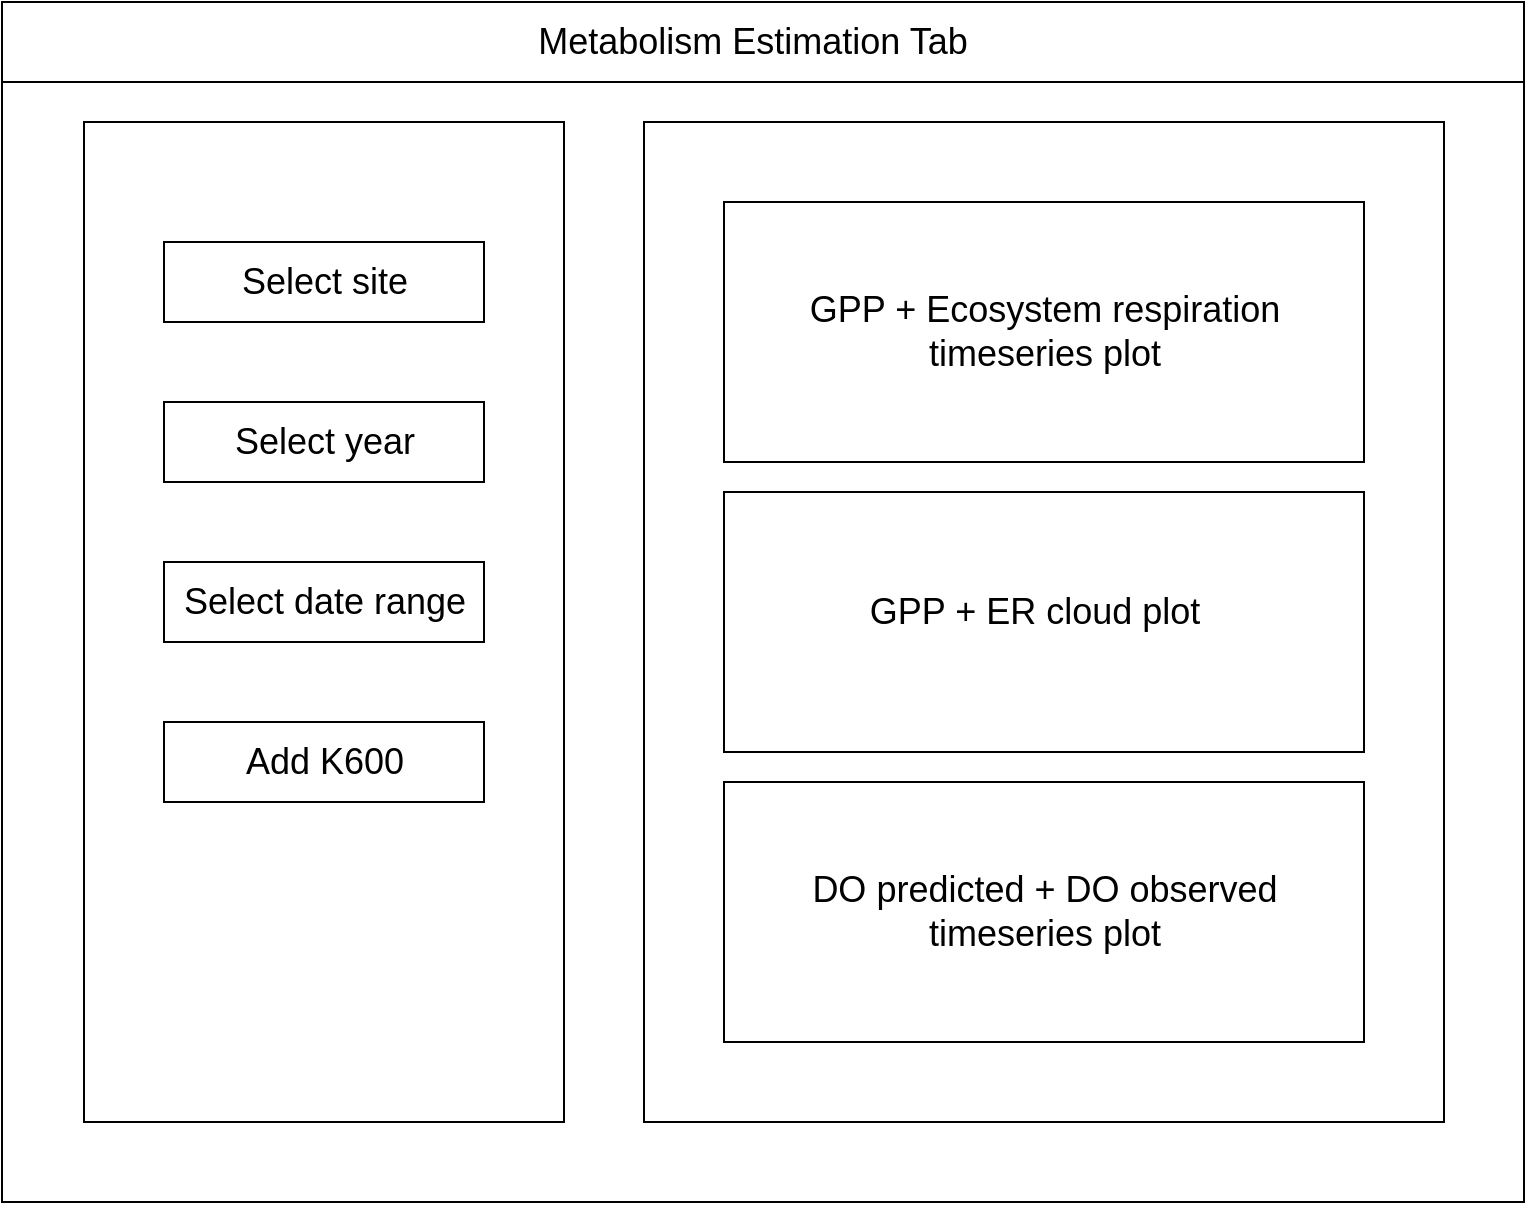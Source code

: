 <mxfile version="15.3.5" type="github">
  <diagram id="k9AqJFTYgDNyhYzo5oNE" name="Page-1">
    <mxGraphModel dx="1426" dy="821" grid="1" gridSize="10" guides="1" tooltips="1" connect="1" arrows="1" fold="1" page="1" pageScale="1" pageWidth="827" pageHeight="670" math="0" shadow="0">
      <root>
        <mxCell id="0" />
        <mxCell id="1" parent="0" />
        <mxCell id="kmwr0jCoPVM3JByVszYf-2" value="" style="rounded=0;whiteSpace=wrap;html=1;hachureGap=4;pointerEvents=0;fillColor=default;" vertex="1" parent="1">
          <mxGeometry x="39" y="40" width="761" height="600" as="geometry" />
        </mxCell>
        <mxCell id="kmwr0jCoPVM3JByVszYf-4" value="" style="rounded=0;whiteSpace=wrap;html=1;hachureGap=4;pointerEvents=0;fillColor=none;" vertex="1" parent="1">
          <mxGeometry x="80" y="100" width="240" height="500" as="geometry" />
        </mxCell>
        <mxCell id="kmwr0jCoPVM3JByVszYf-5" value="" style="rounded=0;whiteSpace=wrap;html=1;hachureGap=4;pointerEvents=0;fillColor=none;" vertex="1" parent="1">
          <mxGeometry x="360" y="100" width="400" height="500" as="geometry" />
        </mxCell>
        <mxCell id="kmwr0jCoPVM3JByVszYf-6" value="" style="rounded=0;whiteSpace=wrap;html=1;hachureGap=4;pointerEvents=0;fillColor=none;" vertex="1" parent="1">
          <mxGeometry x="39" y="40" width="761" height="40" as="geometry" />
        </mxCell>
        <mxCell id="kmwr0jCoPVM3JByVszYf-7" value="&lt;font style=&quot;font-size: 18px&quot;&gt;Metabolism Estimation Tab&lt;/font&gt;" style="text;html=1;align=center;verticalAlign=middle;resizable=0;points=[];autosize=1;strokeColor=none;fillColor=none;" vertex="1" parent="1">
          <mxGeometry x="294" y="50" width="240" height="20" as="geometry" />
        </mxCell>
        <mxCell id="kmwr0jCoPVM3JByVszYf-8" value="" style="rounded=0;whiteSpace=wrap;html=1;hachureGap=4;pointerEvents=0;fillColor=none;" vertex="1" parent="1">
          <mxGeometry x="400" y="140" width="320" height="130" as="geometry" />
        </mxCell>
        <mxCell id="kmwr0jCoPVM3JByVszYf-10" value="&lt;font style=&quot;font-size: 18px&quot;&gt;GPP + Ecosystem respiration&lt;br&gt;timeseries plot&lt;br&gt;&lt;/font&gt;" style="text;html=1;align=center;verticalAlign=middle;resizable=0;points=[];autosize=1;strokeColor=none;fillColor=none;" vertex="1" parent="1">
          <mxGeometry x="430" y="185" width="260" height="40" as="geometry" />
        </mxCell>
        <mxCell id="kmwr0jCoPVM3JByVszYf-11" value="&lt;font style=&quot;font-size: 18px&quot;&gt;DO predicted + DO observed&lt;br&gt;timeseries&amp;nbsp;plot&lt;br&gt;&lt;/font&gt;" style="text;html=1;align=center;verticalAlign=middle;resizable=0;points=[];autosize=1;strokeColor=none;fillColor=none;" vertex="1" parent="1">
          <mxGeometry x="435" y="475" width="250" height="40" as="geometry" />
        </mxCell>
        <mxCell id="kmwr0jCoPVM3JByVszYf-12" value="" style="rounded=0;whiteSpace=wrap;html=1;hachureGap=4;pointerEvents=0;fillColor=none;" vertex="1" parent="1">
          <mxGeometry x="120" y="160" width="160" height="40" as="geometry" />
        </mxCell>
        <mxCell id="kmwr0jCoPVM3JByVszYf-13" value="" style="rounded=0;whiteSpace=wrap;html=1;hachureGap=4;pointerEvents=0;fillColor=none;" vertex="1" parent="1">
          <mxGeometry x="120" y="240" width="160" height="40" as="geometry" />
        </mxCell>
        <mxCell id="kmwr0jCoPVM3JByVszYf-14" value="" style="rounded=0;whiteSpace=wrap;html=1;hachureGap=4;pointerEvents=0;fillColor=none;" vertex="1" parent="1">
          <mxGeometry x="120" y="320" width="160" height="40" as="geometry" />
        </mxCell>
        <mxCell id="kmwr0jCoPVM3JByVszYf-15" value="&lt;font style=&quot;font-size: 18px&quot;&gt;Select site&lt;br&gt;&lt;/font&gt;" style="text;html=1;align=center;verticalAlign=middle;resizable=0;points=[];autosize=1;strokeColor=none;fillColor=none;" vertex="1" parent="1">
          <mxGeometry x="150" y="170" width="100" height="20" as="geometry" />
        </mxCell>
        <mxCell id="kmwr0jCoPVM3JByVszYf-16" value="&lt;font style=&quot;font-size: 18px&quot;&gt;Select year&lt;br&gt;&lt;/font&gt;" style="text;html=1;align=center;verticalAlign=middle;resizable=0;points=[];autosize=1;strokeColor=none;fillColor=none;" vertex="1" parent="1">
          <mxGeometry x="145" y="250" width="110" height="20" as="geometry" />
        </mxCell>
        <mxCell id="kmwr0jCoPVM3JByVszYf-17" value="&lt;font style=&quot;font-size: 18px&quot;&gt;Select date range&lt;br&gt;&lt;/font&gt;" style="text;html=1;align=center;verticalAlign=middle;resizable=0;points=[];autosize=1;strokeColor=none;fillColor=none;" vertex="1" parent="1">
          <mxGeometry x="120" y="330" width="160" height="20" as="geometry" />
        </mxCell>
        <mxCell id="kmwr0jCoPVM3JByVszYf-20" value="" style="rounded=0;whiteSpace=wrap;html=1;hachureGap=4;pointerEvents=0;fillColor=none;" vertex="1" parent="1">
          <mxGeometry x="400" y="285" width="320" height="130" as="geometry" />
        </mxCell>
        <mxCell id="kmwr0jCoPVM3JByVszYf-21" value="" style="rounded=0;whiteSpace=wrap;html=1;hachureGap=4;pointerEvents=0;fillColor=none;" vertex="1" parent="1">
          <mxGeometry x="400" y="430" width="320" height="130" as="geometry" />
        </mxCell>
        <mxCell id="kmwr0jCoPVM3JByVszYf-22" value="&lt;font style=&quot;font-size: 18px&quot;&gt;GPP + ER&amp;nbsp;cloud plot&lt;br&gt;&lt;/font&gt;" style="text;html=1;align=center;verticalAlign=middle;resizable=0;points=[];autosize=1;strokeColor=none;fillColor=none;" vertex="1" parent="1">
          <mxGeometry x="465" y="335" width="180" height="20" as="geometry" />
        </mxCell>
        <mxCell id="kmwr0jCoPVM3JByVszYf-23" value="" style="rounded=0;whiteSpace=wrap;html=1;hachureGap=4;pointerEvents=0;fillColor=none;" vertex="1" parent="1">
          <mxGeometry x="120" y="400" width="160" height="40" as="geometry" />
        </mxCell>
        <mxCell id="kmwr0jCoPVM3JByVszYf-24" value="&lt;font style=&quot;font-size: 18px&quot;&gt;Add K600&lt;br&gt;&lt;/font&gt;" style="text;html=1;align=center;verticalAlign=middle;resizable=0;points=[];autosize=1;strokeColor=none;fillColor=none;" vertex="1" parent="1">
          <mxGeometry x="150" y="410" width="100" height="20" as="geometry" />
        </mxCell>
      </root>
    </mxGraphModel>
  </diagram>
</mxfile>
